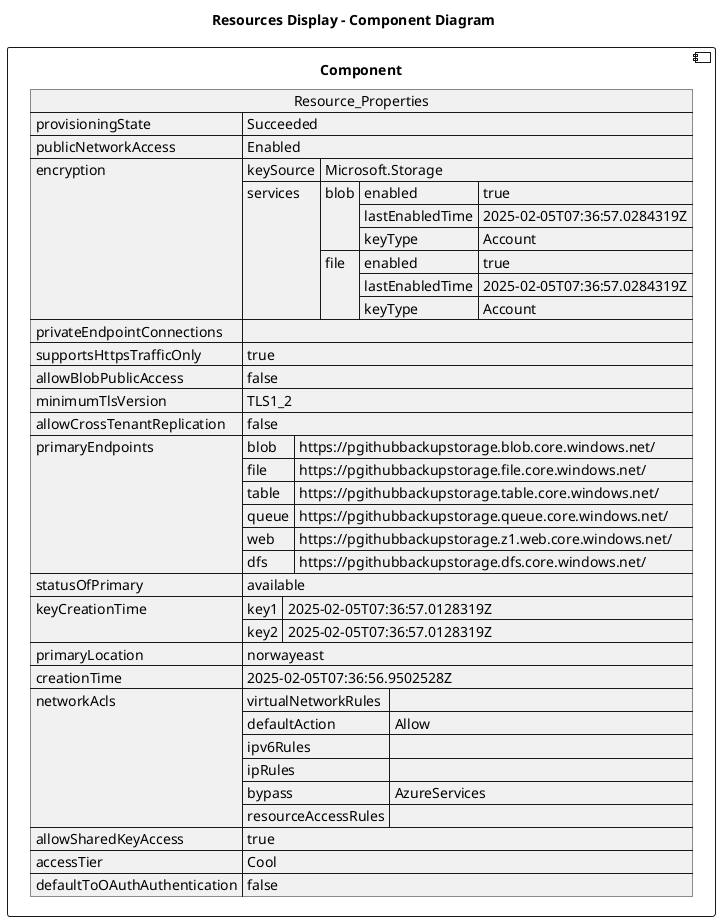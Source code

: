 @startuml

title Resources Display - Component Diagram

component Component {

json  Resource_Properties {
  "provisioningState": "Succeeded",
  "publicNetworkAccess": "Enabled",
  "encryption": {
    "keySource": "Microsoft.Storage",
    "services": {
      "blob": {
        "enabled": true,
        "lastEnabledTime": "2025-02-05T07:36:57.0284319Z",
        "keyType": "Account"
      },
      "file": {
        "enabled": true,
        "lastEnabledTime": "2025-02-05T07:36:57.0284319Z",
        "keyType": "Account"
      }
    }
  },
  "privateEndpointConnections": [],
  "supportsHttpsTrafficOnly": true,
  "allowBlobPublicAccess": false,
  "minimumTlsVersion": "TLS1_2",
  "allowCrossTenantReplication": false,
  "primaryEndpoints": {
    "blob": "https://pgithubbackupstorage.blob.core.windows.net/",
    "file": "https://pgithubbackupstorage.file.core.windows.net/",
    "table": "https://pgithubbackupstorage.table.core.windows.net/",
    "queue": "https://pgithubbackupstorage.queue.core.windows.net/",
    "web": "https://pgithubbackupstorage.z1.web.core.windows.net/",
    "dfs": "https://pgithubbackupstorage.dfs.core.windows.net/"
  },
  "statusOfPrimary": "available",
  "keyCreationTime": {
    "key1": "2025-02-05T07:36:57.0128319Z",
    "key2": "2025-02-05T07:36:57.0128319Z"
  },
  "primaryLocation": "norwayeast",
  "creationTime": "2025-02-05T07:36:56.9502528Z",
  "networkAcls": {
    "virtualNetworkRules": [],
    "defaultAction": "Allow",
    "ipv6Rules": [],
    "ipRules": [],
    "bypass": "AzureServices",
    "resourceAccessRules": []
  },
  "allowSharedKeyAccess": true,
  "accessTier": "Cool",
  "defaultToOAuthAuthentication": false
}
}
@enduml
